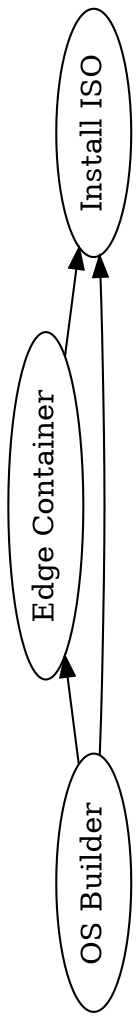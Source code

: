 digraph {
    rankdir = LR;
    rotate = 90;
    osbuilder [ label="OS Builder" ];
    container [ label="Edge Container"];
    iso [ label = "Install ISO"];
    osbuilder -> container;
    osbuilder -> iso;
    container -> iso;
}
